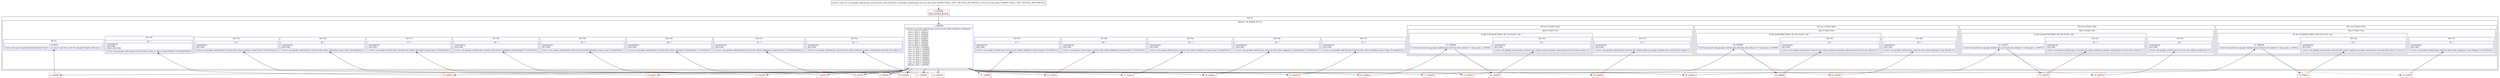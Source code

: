 digraph "CFG forcom.google.android.gms.internal.ads.zzdnr.zzb(Lcom\/google\/android\/gms\/internal\/ads\/zzdrh;Ljava\/lang\/Object;)I" {
subgraph cluster_Region_981977159 {
label = "R(1:1)";
node [shape=record,color=blue];
subgraph cluster_SwitchRegion_1895474841 {
label = "Switch: 18, default: R(1:3)";
node [shape=record,color=blue];
Node_1 [shape=record,label="{1\:\ 0x0008|switch(com.google.android.gms.internal.ads.zzdns.zzhdm[r2.ordinal()]) \{\l    case 1: goto L_0x0013;\l    case 2: goto L_0x001e;\l    case 3: goto L_0x0029;\l    case 4: goto L_0x0034;\l    case 5: goto L_0x003f;\l    case 6: goto L_0x004a;\l    case 7: goto L_0x0055;\l    case 8: goto L_0x0060;\l    case 9: goto L_0x006b;\l    case 10: goto L_0x00d2;\l    case 11: goto L_0x0084;\l    case 12: goto L_0x0072;\l    case 13: goto L_0x0096;\l    case 14: goto L_0x00a2;\l    case 15: goto L_0x00ae;\l    case 16: goto L_0x00ba;\l    case 17: goto L_0x00c6;\l    case 18: goto L_0x00e6;\l    default: goto L_0x000b;\l\}\l}"];
subgraph cluster_Region_417705899 {
label = "R(1:34)";
node [shape=record,color=blue];
Node_34 [shape=record,label="{34\:\ ?|SYNTHETIC\lRETURN\lORIG_RETURN\l|return com.google.android.gms.internal.ads.zzdnh.zzc(((java.lang.Double) r3).doubleValue())\l}"];
}
subgraph cluster_Region_2146876920 {
label = "R(1:35)";
node [shape=record,color=blue];
Node_35 [shape=record,label="{35\:\ ?|SYNTHETIC\lRETURN\l|return com.google.android.gms.internal.ads.zzdnh.zzh(((java.lang.Float) r3).floatValue())\l}"];
}
subgraph cluster_Region_2075625393 {
label = "R(1:36)";
node [shape=record,color=blue];
Node_36 [shape=record,label="{36\:\ ?|SYNTHETIC\lRETURN\l|return com.google.android.gms.internal.ads.zzdnh.zzfm(((java.lang.Long) r3).longValue())\l}"];
}
subgraph cluster_Region_1583102000 {
label = "R(1:37)";
node [shape=record,color=blue];
Node_37 [shape=record,label="{37\:\ ?|SYNTHETIC\lRETURN\l|return com.google.android.gms.internal.ads.zzdnh.zzfn(((java.lang.Long) r3).longValue())\l}"];
}
subgraph cluster_Region_1810975911 {
label = "R(1:38)";
node [shape=record,color=blue];
Node_38 [shape=record,label="{38\:\ ?|SYNTHETIC\lRETURN\l|return com.google.android.gms.internal.ads.zzdnh.zzge(((java.lang.Integer) r3).intValue())\l}"];
}
subgraph cluster_Region_555890012 {
label = "R(1:39)";
node [shape=record,color=blue];
Node_39 [shape=record,label="{39\:\ ?|SYNTHETIC\lRETURN\l|return com.google.android.gms.internal.ads.zzdnh.zzfp(((java.lang.Long) r3).longValue())\l}"];
}
subgraph cluster_Region_1726985414 {
label = "R(1:40)";
node [shape=record,color=blue];
Node_40 [shape=record,label="{40\:\ ?|SYNTHETIC\lRETURN\l|return com.google.android.gms.internal.ads.zzdnh.zzgh(((java.lang.Integer) r3).intValue())\l}"];
}
subgraph cluster_Region_1498258835 {
label = "R(1:41)";
node [shape=record,color=blue];
Node_41 [shape=record,label="{41\:\ ?|SYNTHETIC\lRETURN\l|return com.google.android.gms.internal.ads.zzdnh.zzbg(((java.lang.Boolean) r3).booleanValue())\l}"];
}
subgraph cluster_Region_951613033 {
label = "R(1:42)";
node [shape=record,color=blue];
Node_42 [shape=record,label="{42\:\ ?|SYNTHETIC\lRETURN\l|return com.google.android.gms.internal.ads.zzdnh.zzl((com.google.android.gms.internal.ads.zzdpj) r3)\l}"];
}
subgraph cluster_Region_134229239 {
label = "R(1:(2:(1:52)|(1:53)))";
node [shape=record,color=blue];
subgraph cluster_Region_324198581 {
label = "R(2:(1:52)|(1:53))";
node [shape=record,color=blue];
subgraph cluster_IfRegion_650528329 {
label = "IF [B:27:0x00d4] THEN: R(1:52) ELSE: null";
node [shape=record,color=blue];
Node_27 [shape=record,label="{27\:\ 0x00d4|if ((r3 instanceof com.google.android.gms.internal.ads.zzdom) == true) goto L_0x00d6\l}"];
subgraph cluster_Region_1563850694 {
label = "R(1:52)";
node [shape=record,color=blue];
Node_52 [shape=record,label="{52\:\ ?|SYNTHETIC\lRETURN\l|return com.google.android.gms.internal.ads.zzdnh.zza((com.google.android.gms.internal.ads.zzdom) r3)\l}"];
}
}
subgraph cluster_Region_1415094019 {
label = "R(1:53)";
node [shape=record,color=blue];
Node_53 [shape=record,label="{53\:\ ?|SYNTHETIC\lRETURN\l|return com.google.android.gms.internal.ads.zzdnh.zzk((com.google.android.gms.internal.ads.zzdpj) r3)\l}"];
}
}
}
subgraph cluster_Region_1351326325 {
label = "R(1:(2:(1:45)|(1:46)))";
node [shape=record,color=blue];
subgraph cluster_Region_1147890211 {
label = "R(2:(1:45)|(1:46))";
node [shape=record,color=blue];
subgraph cluster_IfRegion_713927983 {
label = "IF [B:18:0x0086] THEN: R(1:45) ELSE: null";
node [shape=record,color=blue];
Node_18 [shape=record,label="{18\:\ 0x0086|if ((r3 instanceof com.google.android.gms.internal.ads.zzdmq) == true) goto L_0x0088\l}"];
subgraph cluster_Region_977113082 {
label = "R(1:45)";
node [shape=record,color=blue];
Node_45 [shape=record,label="{45\:\ ?|SYNTHETIC\lRETURN\l|return com.google.android.gms.internal.ads.zzdnh.zzda((com.google.android.gms.internal.ads.zzdmq) r3)\l}"];
}
}
subgraph cluster_Region_912909050 {
label = "R(1:46)";
node [shape=record,color=blue];
Node_46 [shape=record,label="{46\:\ ?|SYNTHETIC\lRETURN\l|return com.google.android.gms.internal.ads.zzdnh.zzgx((java.lang.String) r3)\l}"];
}
}
}
subgraph cluster_Region_692890726 {
label = "R(1:(2:(1:43)|(1:44)))";
node [shape=record,color=blue];
subgraph cluster_Region_1861195957 {
label = "R(2:(1:43)|(1:44))";
node [shape=record,color=blue];
subgraph cluster_IfRegion_947620045 {
label = "IF [B:14:0x0074] THEN: R(1:43) ELSE: null";
node [shape=record,color=blue];
Node_14 [shape=record,label="{14\:\ 0x0074|if ((r3 instanceof com.google.android.gms.internal.ads.zzdmq) == true) goto L_0x0076\l}"];
subgraph cluster_Region_1098699530 {
label = "R(1:43)";
node [shape=record,color=blue];
Node_43 [shape=record,label="{43\:\ ?|SYNTHETIC\lRETURN\l|return com.google.android.gms.internal.ads.zzdnh.zzda((com.google.android.gms.internal.ads.zzdmq) r3)\l}"];
}
}
subgraph cluster_Region_220166367 {
label = "R(1:44)";
node [shape=record,color=blue];
Node_44 [shape=record,label="{44\:\ ?|SYNTHETIC\lRETURN\l|return com.google.android.gms.internal.ads.zzdnh.zzac((byte[]) r3)\l}"];
}
}
}
subgraph cluster_Region_522679289 {
label = "R(1:47)";
node [shape=record,color=blue];
Node_47 [shape=record,label="{47\:\ ?|SYNTHETIC\lRETURN\l|return com.google.android.gms.internal.ads.zzdnh.zzgf(((java.lang.Integer) r3).intValue())\l}"];
}
subgraph cluster_Region_2071903536 {
label = "R(1:48)";
node [shape=record,color=blue];
Node_48 [shape=record,label="{48\:\ ?|SYNTHETIC\lRETURN\l|return com.google.android.gms.internal.ads.zzdnh.zzgi(((java.lang.Integer) r3).intValue())\l}"];
}
subgraph cluster_Region_1555940822 {
label = "R(1:49)";
node [shape=record,color=blue];
Node_49 [shape=record,label="{49\:\ ?|SYNTHETIC\lRETURN\l|return com.google.android.gms.internal.ads.zzdnh.zzfq(((java.lang.Long) r3).longValue())\l}"];
}
subgraph cluster_Region_705857310 {
label = "R(1:50)";
node [shape=record,color=blue];
Node_50 [shape=record,label="{50\:\ ?|SYNTHETIC\lRETURN\l|return com.google.android.gms.internal.ads.zzdnh.zzgg(((java.lang.Integer) r3).intValue())\l}"];
}
subgraph cluster_Region_235835678 {
label = "R(1:51)";
node [shape=record,color=blue];
Node_51 [shape=record,label="{51\:\ ?|SYNTHETIC\lRETURN\l|return com.google.android.gms.internal.ads.zzdnh.zzfo(((java.lang.Long) r3).longValue())\l}"];
}
subgraph cluster_Region_9910994 {
label = "R(1:(2:(1:54)|(1:55)))";
node [shape=record,color=blue];
subgraph cluster_Region_842456163 {
label = "R(2:(1:54)|(1:55))";
node [shape=record,color=blue];
subgraph cluster_IfRegion_203589452 {
label = "IF [B:31:0x00e8] THEN: R(1:54) ELSE: null";
node [shape=record,color=blue];
Node_31 [shape=record,label="{31\:\ 0x00e8|if ((r3 instanceof com.google.android.gms.internal.ads.zzdod) == true) goto L_0x00ea\l}"];
subgraph cluster_Region_1994285495 {
label = "R(1:54)";
node [shape=record,color=blue];
Node_54 [shape=record,label="{54\:\ ?|SYNTHETIC\lRETURN\l|return com.google.android.gms.internal.ads.zzdnh.zzgj(((com.google.android.gms.internal.ads.zzdod) r3).zzac())\l}"];
}
}
subgraph cluster_Region_1327924244 {
label = "R(1:55)";
node [shape=record,color=blue];
Node_55 [shape=record,label="{55\:\ ?|SYNTHETIC\lRETURN\l|return com.google.android.gms.internal.ads.zzdnh.zzgj(((java.lang.Integer) r3).intValue())\l}"];
}
}
}
subgraph cluster_Region_1266125911 {
label = "R(1:3)";
node [shape=record,color=blue];
Node_3 [shape=record,label="{3\:\ 0x0012|throw new java.lang.RuntimeException(\"There is no way to get here, but the compiler thinks otherwise.\")\l}"];
}
}
}
Node_0 [shape=record,color=red,label="{0\:\ 0x0000|MTH_ENTER_BLOCK\l}"];
Node_2 [shape=record,color=red,label="{2\:\ 0x000b}"];
Node_4 [shape=record,color=red,label="{4\:\ 0x0013}"];
Node_5 [shape=record,color=red,label="{5\:\ 0x001e}"];
Node_6 [shape=record,color=red,label="{6\:\ 0x0029}"];
Node_7 [shape=record,color=red,label="{7\:\ 0x0034}"];
Node_8 [shape=record,color=red,label="{8\:\ 0x003f}"];
Node_9 [shape=record,color=red,label="{9\:\ 0x004a}"];
Node_10 [shape=record,color=red,label="{10\:\ 0x0055}"];
Node_11 [shape=record,color=red,label="{11\:\ 0x0060}"];
Node_12 [shape=record,color=red,label="{12\:\ 0x006b}"];
Node_13 [shape=record,color=red,label="{13\:\ 0x0072}"];
Node_15 [shape=record,color=red,label="{15\:\ 0x0076}"];
Node_16 [shape=record,color=red,label="{16\:\ 0x007d}"];
Node_17 [shape=record,color=red,label="{17\:\ 0x0084}"];
Node_19 [shape=record,color=red,label="{19\:\ 0x0088}"];
Node_20 [shape=record,color=red,label="{20\:\ 0x008f}"];
Node_21 [shape=record,color=red,label="{21\:\ 0x0096}"];
Node_22 [shape=record,color=red,label="{22\:\ 0x00a2}"];
Node_23 [shape=record,color=red,label="{23\:\ 0x00ae}"];
Node_24 [shape=record,color=red,label="{24\:\ 0x00ba}"];
Node_25 [shape=record,color=red,label="{25\:\ 0x00c6}"];
Node_26 [shape=record,color=red,label="{26\:\ 0x00d2}"];
Node_28 [shape=record,color=red,label="{28\:\ 0x00d6}"];
Node_29 [shape=record,color=red,label="{29\:\ 0x00de}"];
Node_30 [shape=record,color=red,label="{30\:\ 0x00e6}"];
Node_32 [shape=record,color=red,label="{32\:\ 0x00ea}"];
Node_33 [shape=record,color=red,label="{33\:\ 0x00f6}"];
MethodNode[shape=record,label="{private static int com.google.android.gms.internal.ads.zzdnr.zzb((r2v0 com.google.android.gms.internal.ads.zzdrh A[IMMUTABLE_TYPE, METHOD_ARGUMENT]), (r3v0 java.lang.Object A[IMMUTABLE_TYPE, METHOD_ARGUMENT])) }"];
MethodNode -> Node_0;
Node_1 -> Node_2;
Node_1 -> Node_4;
Node_1 -> Node_5;
Node_1 -> Node_6;
Node_1 -> Node_7;
Node_1 -> Node_8;
Node_1 -> Node_9;
Node_1 -> Node_10;
Node_1 -> Node_11;
Node_1 -> Node_12;
Node_1 -> Node_13;
Node_1 -> Node_17;
Node_1 -> Node_21;
Node_1 -> Node_22;
Node_1 -> Node_23;
Node_1 -> Node_24;
Node_1 -> Node_25;
Node_1 -> Node_26;
Node_1 -> Node_30;
Node_27 -> Node_28;
Node_27 -> Node_29[style=dashed];
Node_18 -> Node_19;
Node_18 -> Node_20[style=dashed];
Node_14 -> Node_15;
Node_14 -> Node_16[style=dashed];
Node_31 -> Node_32;
Node_31 -> Node_33[style=dashed];
Node_0 -> Node_1;
Node_2 -> Node_3;
Node_4 -> Node_34;
Node_5 -> Node_35;
Node_6 -> Node_36;
Node_7 -> Node_37;
Node_8 -> Node_38;
Node_9 -> Node_39;
Node_10 -> Node_40;
Node_11 -> Node_41;
Node_12 -> Node_42;
Node_13 -> Node_14;
Node_15 -> Node_43;
Node_16 -> Node_44;
Node_17 -> Node_18;
Node_19 -> Node_45;
Node_20 -> Node_46;
Node_21 -> Node_47;
Node_22 -> Node_48;
Node_23 -> Node_49;
Node_24 -> Node_50;
Node_25 -> Node_51;
Node_26 -> Node_27;
Node_28 -> Node_52;
Node_29 -> Node_53;
Node_30 -> Node_31;
Node_32 -> Node_54;
Node_33 -> Node_55;
}

